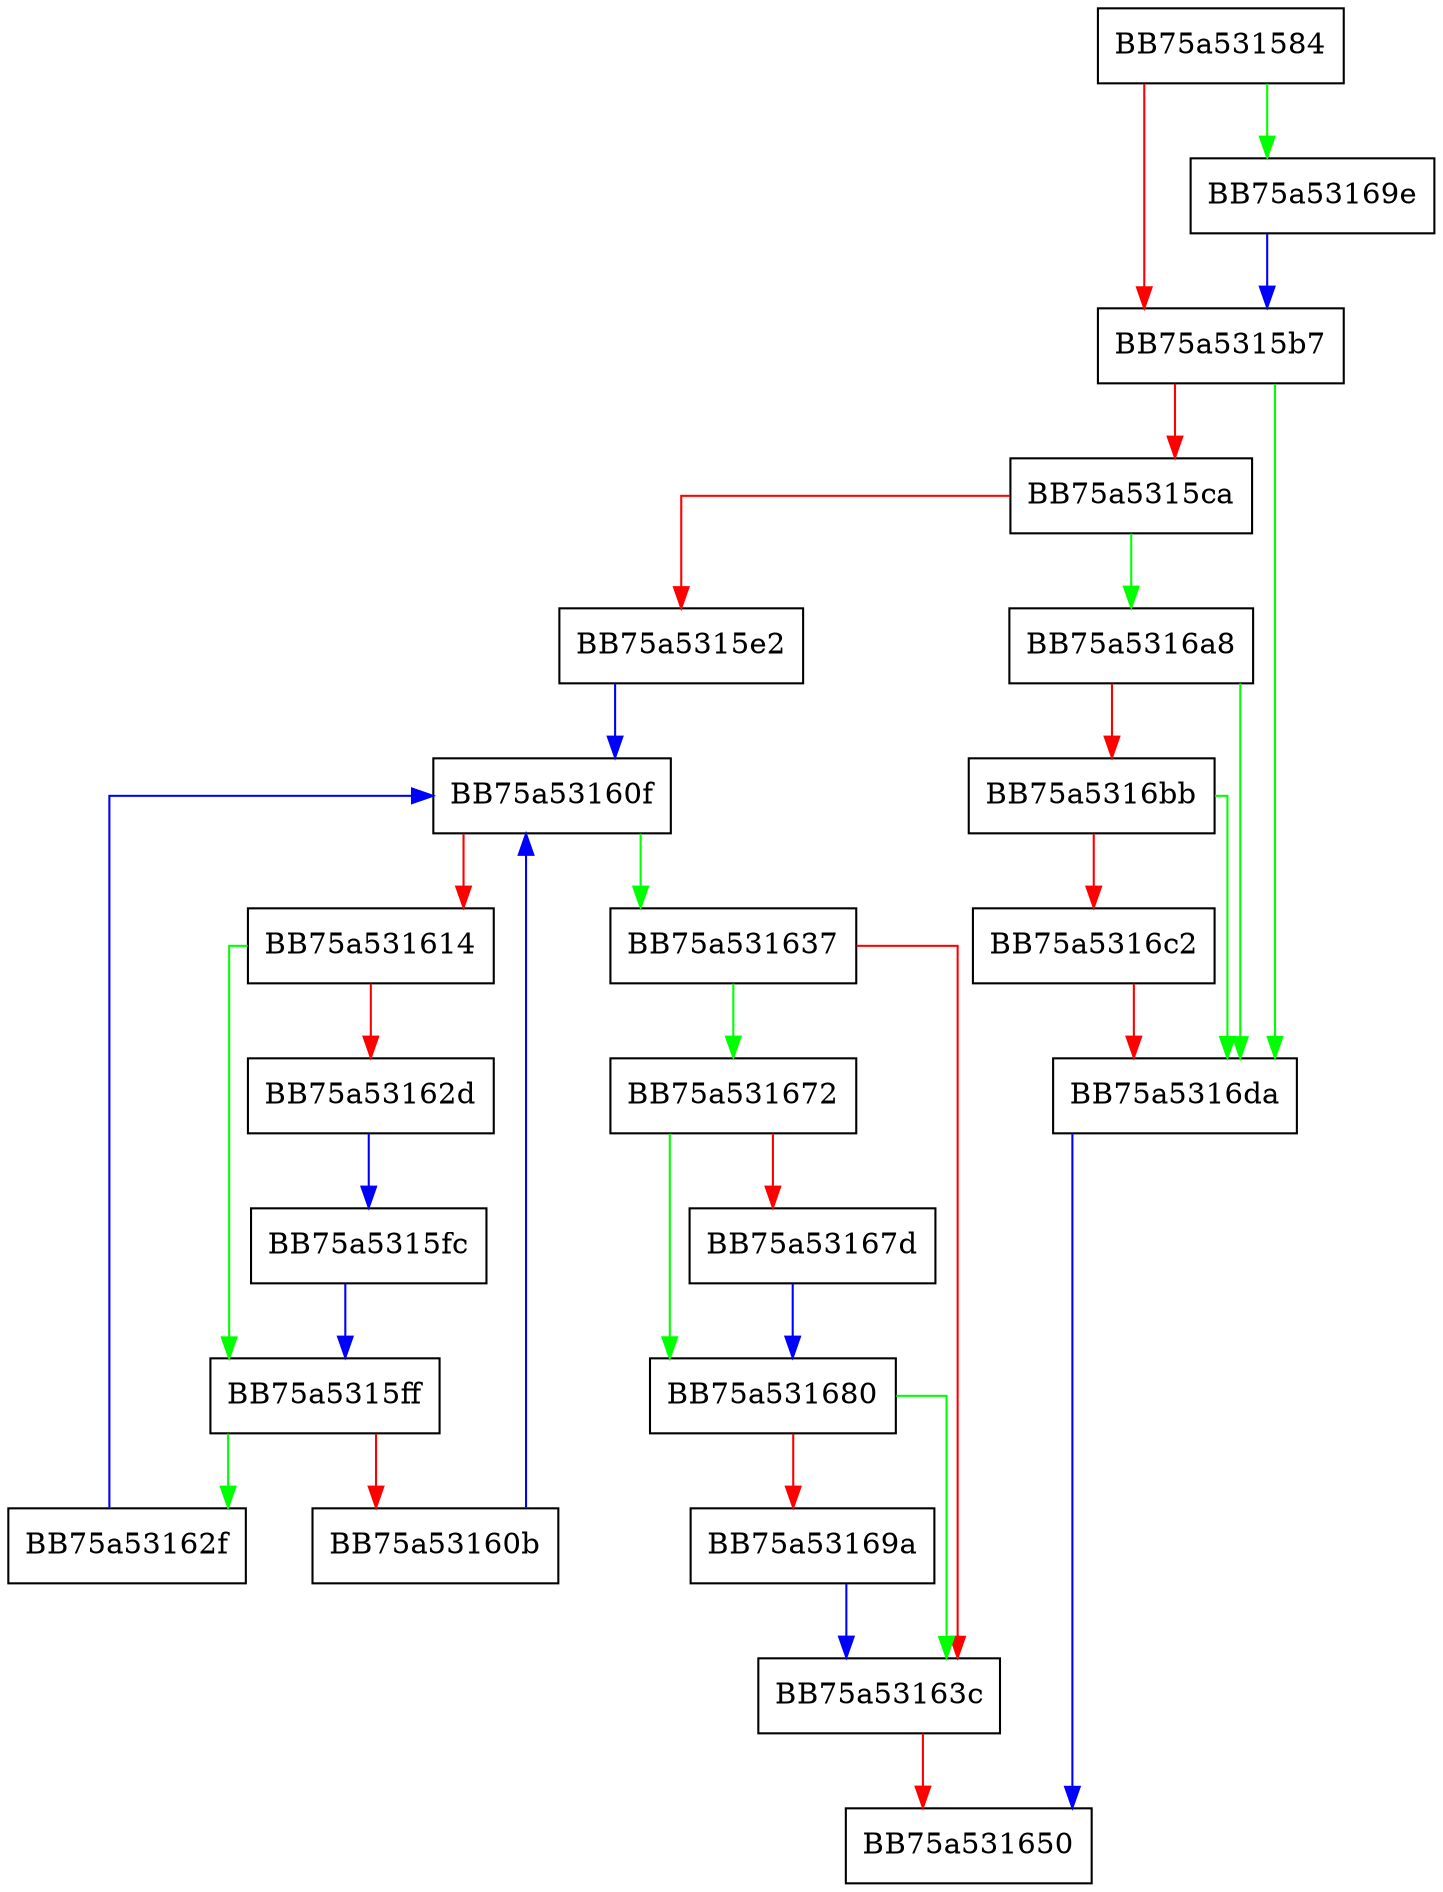 digraph IsSystemRegistryCacheEligible {
  node [shape="box"];
  graph [splines=ortho];
  BB75a531584 -> BB75a53169e [color="green"];
  BB75a531584 -> BB75a5315b7 [color="red"];
  BB75a5315b7 -> BB75a5316da [color="green"];
  BB75a5315b7 -> BB75a5315ca [color="red"];
  BB75a5315ca -> BB75a5316a8 [color="green"];
  BB75a5315ca -> BB75a5315e2 [color="red"];
  BB75a5315e2 -> BB75a53160f [color="blue"];
  BB75a5315fc -> BB75a5315ff [color="blue"];
  BB75a5315ff -> BB75a53162f [color="green"];
  BB75a5315ff -> BB75a53160b [color="red"];
  BB75a53160b -> BB75a53160f [color="blue"];
  BB75a53160f -> BB75a531637 [color="green"];
  BB75a53160f -> BB75a531614 [color="red"];
  BB75a531614 -> BB75a5315ff [color="green"];
  BB75a531614 -> BB75a53162d [color="red"];
  BB75a53162d -> BB75a5315fc [color="blue"];
  BB75a53162f -> BB75a53160f [color="blue"];
  BB75a531637 -> BB75a531672 [color="green"];
  BB75a531637 -> BB75a53163c [color="red"];
  BB75a53163c -> BB75a531650 [color="red"];
  BB75a531672 -> BB75a531680 [color="green"];
  BB75a531672 -> BB75a53167d [color="red"];
  BB75a53167d -> BB75a531680 [color="blue"];
  BB75a531680 -> BB75a53163c [color="green"];
  BB75a531680 -> BB75a53169a [color="red"];
  BB75a53169a -> BB75a53163c [color="blue"];
  BB75a53169e -> BB75a5315b7 [color="blue"];
  BB75a5316a8 -> BB75a5316da [color="green"];
  BB75a5316a8 -> BB75a5316bb [color="red"];
  BB75a5316bb -> BB75a5316da [color="green"];
  BB75a5316bb -> BB75a5316c2 [color="red"];
  BB75a5316c2 -> BB75a5316da [color="red"];
  BB75a5316da -> BB75a531650 [color="blue"];
}